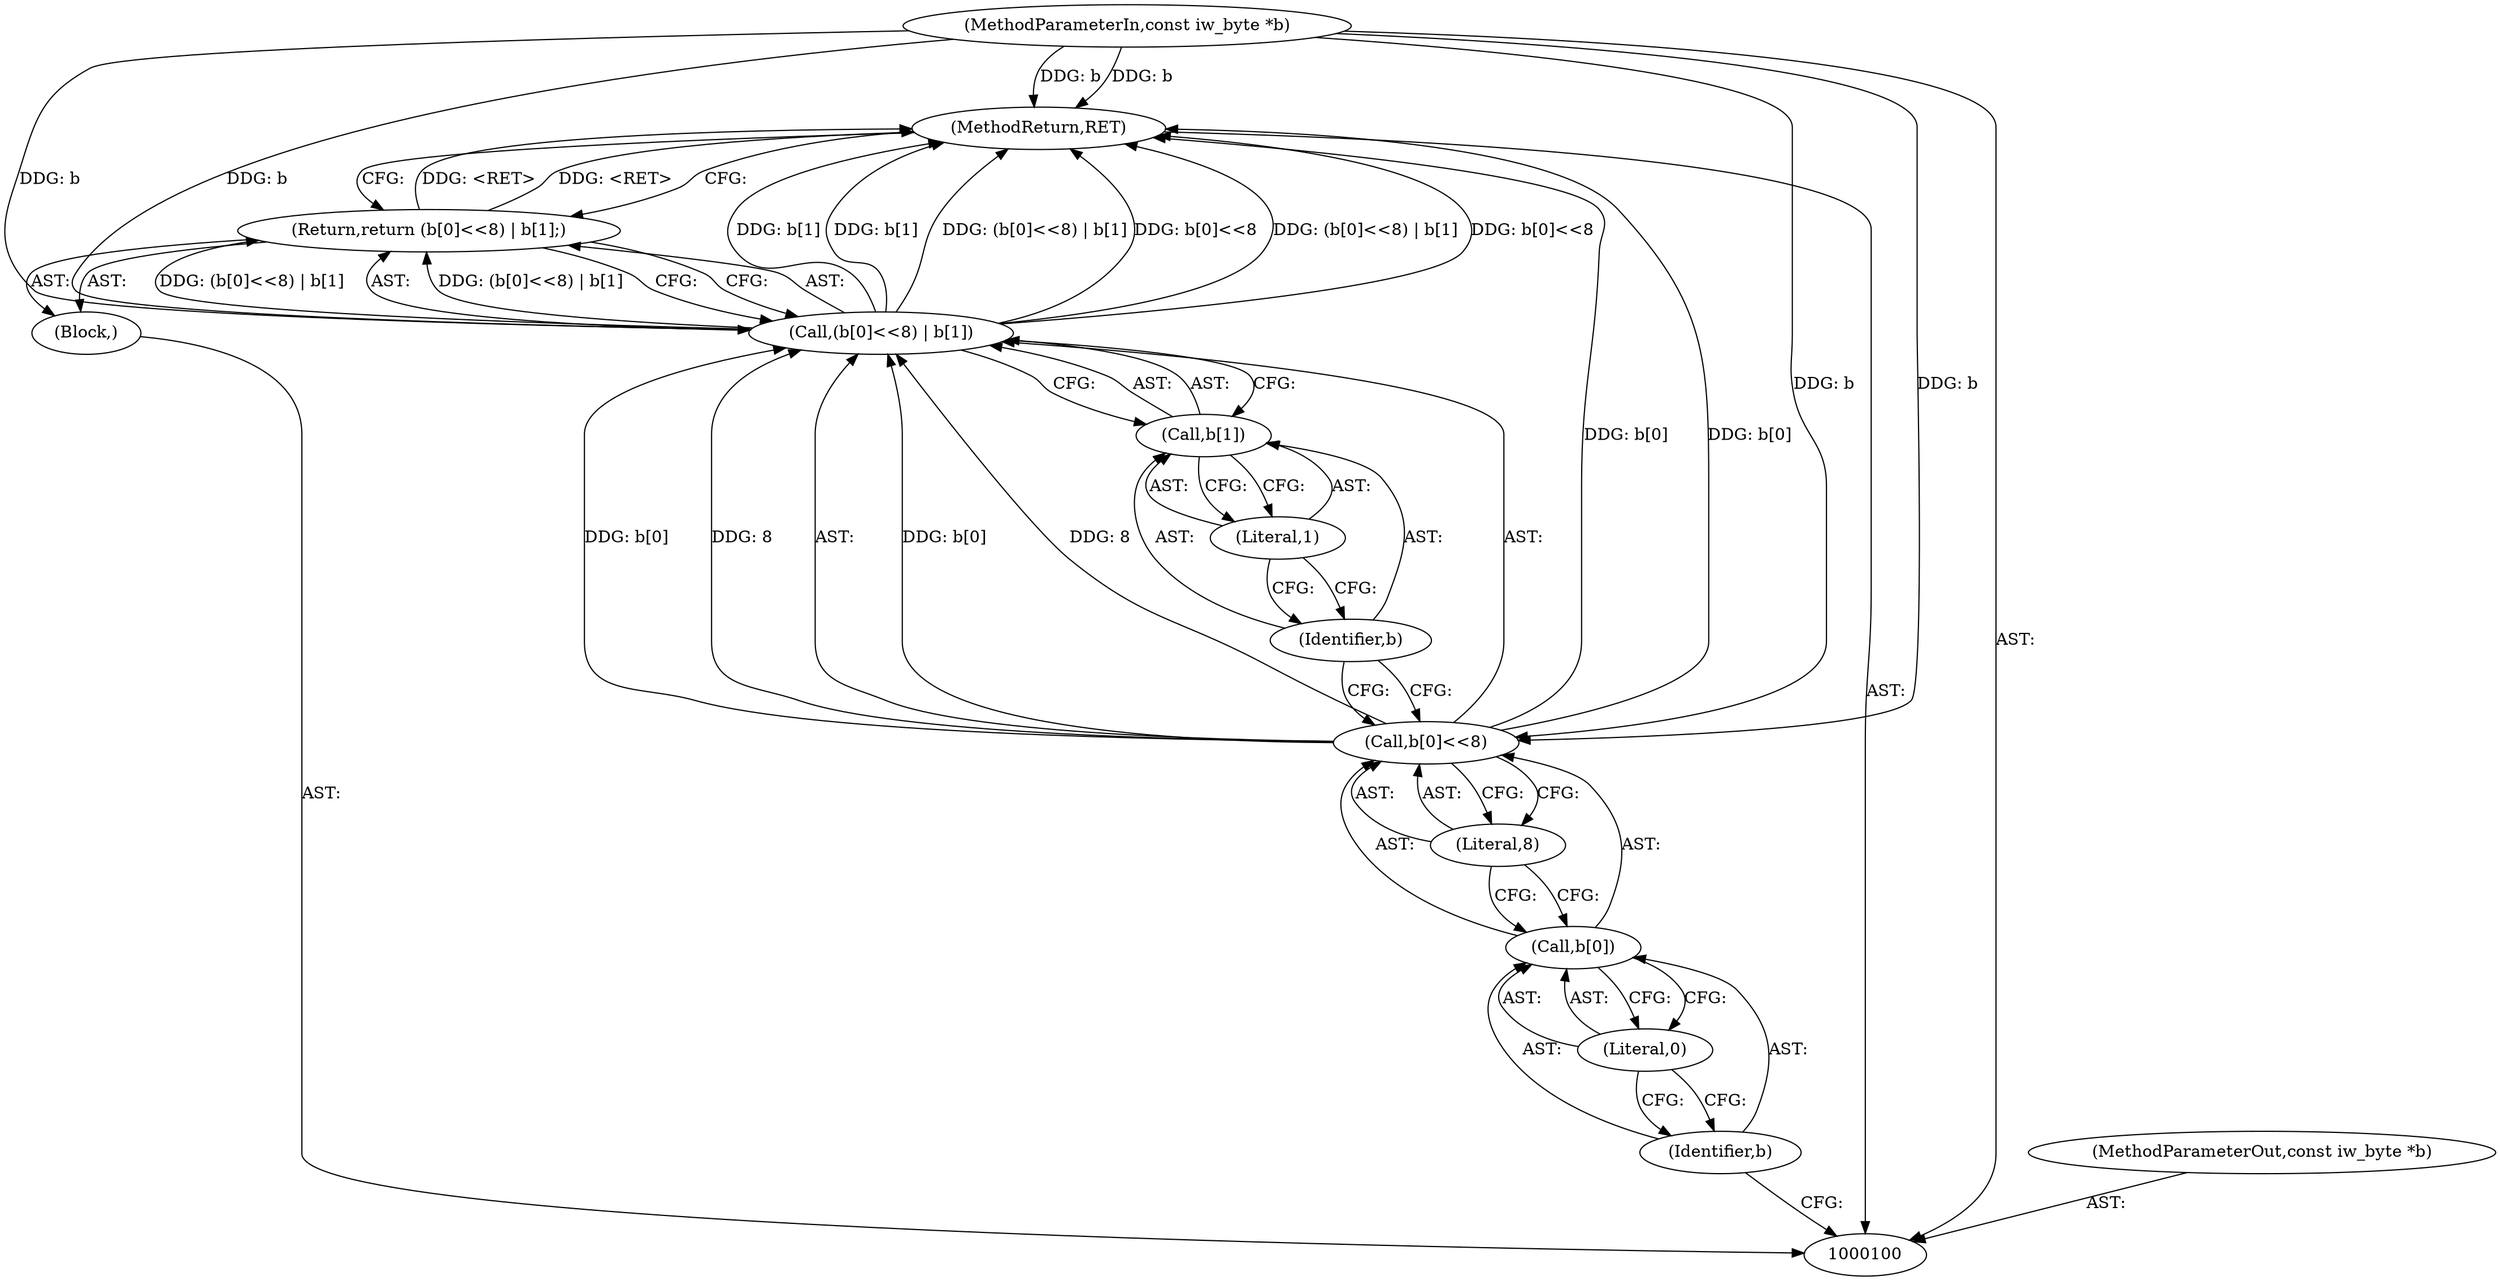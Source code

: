 digraph "1_imageworsener_a00183107d4b84bc8a714290e824ca9c68dac738_2" {
"1000113" [label="(MethodReturn,RET)"];
"1000101" [label="(MethodParameterIn,const iw_byte *b)"];
"1000133" [label="(MethodParameterOut,const iw_byte *b)"];
"1000102" [label="(Block,)"];
"1000103" [label="(Return,return (b[0]<<8) | b[1];)"];
"1000108" [label="(Literal,0)"];
"1000109" [label="(Literal,8)"];
"1000110" [label="(Call,b[1])"];
"1000111" [label="(Identifier,b)"];
"1000112" [label="(Literal,1)"];
"1000104" [label="(Call,(b[0]<<8) | b[1])"];
"1000105" [label="(Call,b[0]<<8)"];
"1000106" [label="(Call,b[0])"];
"1000107" [label="(Identifier,b)"];
"1000113" -> "1000100"  [label="AST: "];
"1000113" -> "1000103"  [label="CFG: "];
"1000103" -> "1000113"  [label="DDG: <RET>"];
"1000104" -> "1000113"  [label="DDG: (b[0]<<8) | b[1]"];
"1000104" -> "1000113"  [label="DDG: b[0]<<8"];
"1000104" -> "1000113"  [label="DDG: b[1]"];
"1000105" -> "1000113"  [label="DDG: b[0]"];
"1000101" -> "1000113"  [label="DDG: b"];
"1000101" -> "1000100"  [label="AST: "];
"1000101" -> "1000113"  [label="DDG: b"];
"1000101" -> "1000105"  [label="DDG: b"];
"1000101" -> "1000104"  [label="DDG: b"];
"1000133" -> "1000100"  [label="AST: "];
"1000102" -> "1000100"  [label="AST: "];
"1000103" -> "1000102"  [label="AST: "];
"1000103" -> "1000102"  [label="AST: "];
"1000103" -> "1000104"  [label="CFG: "];
"1000104" -> "1000103"  [label="AST: "];
"1000113" -> "1000103"  [label="CFG: "];
"1000103" -> "1000113"  [label="DDG: <RET>"];
"1000104" -> "1000103"  [label="DDG: (b[0]<<8) | b[1]"];
"1000108" -> "1000106"  [label="AST: "];
"1000108" -> "1000107"  [label="CFG: "];
"1000106" -> "1000108"  [label="CFG: "];
"1000109" -> "1000105"  [label="AST: "];
"1000109" -> "1000106"  [label="CFG: "];
"1000105" -> "1000109"  [label="CFG: "];
"1000110" -> "1000104"  [label="AST: "];
"1000110" -> "1000112"  [label="CFG: "];
"1000111" -> "1000110"  [label="AST: "];
"1000112" -> "1000110"  [label="AST: "];
"1000104" -> "1000110"  [label="CFG: "];
"1000111" -> "1000110"  [label="AST: "];
"1000111" -> "1000105"  [label="CFG: "];
"1000112" -> "1000111"  [label="CFG: "];
"1000112" -> "1000110"  [label="AST: "];
"1000112" -> "1000111"  [label="CFG: "];
"1000110" -> "1000112"  [label="CFG: "];
"1000104" -> "1000103"  [label="AST: "];
"1000104" -> "1000110"  [label="CFG: "];
"1000105" -> "1000104"  [label="AST: "];
"1000110" -> "1000104"  [label="AST: "];
"1000103" -> "1000104"  [label="CFG: "];
"1000104" -> "1000113"  [label="DDG: (b[0]<<8) | b[1]"];
"1000104" -> "1000113"  [label="DDG: b[0]<<8"];
"1000104" -> "1000113"  [label="DDG: b[1]"];
"1000104" -> "1000103"  [label="DDG: (b[0]<<8) | b[1]"];
"1000105" -> "1000104"  [label="DDG: b[0]"];
"1000105" -> "1000104"  [label="DDG: 8"];
"1000101" -> "1000104"  [label="DDG: b"];
"1000105" -> "1000104"  [label="AST: "];
"1000105" -> "1000109"  [label="CFG: "];
"1000106" -> "1000105"  [label="AST: "];
"1000109" -> "1000105"  [label="AST: "];
"1000111" -> "1000105"  [label="CFG: "];
"1000105" -> "1000113"  [label="DDG: b[0]"];
"1000105" -> "1000104"  [label="DDG: b[0]"];
"1000105" -> "1000104"  [label="DDG: 8"];
"1000101" -> "1000105"  [label="DDG: b"];
"1000106" -> "1000105"  [label="AST: "];
"1000106" -> "1000108"  [label="CFG: "];
"1000107" -> "1000106"  [label="AST: "];
"1000108" -> "1000106"  [label="AST: "];
"1000109" -> "1000106"  [label="CFG: "];
"1000107" -> "1000106"  [label="AST: "];
"1000107" -> "1000100"  [label="CFG: "];
"1000108" -> "1000107"  [label="CFG: "];
}
